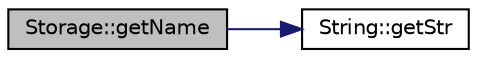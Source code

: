 digraph "Storage::getName"
{
 // INTERACTIVE_SVG=YES
 // LATEX_PDF_SIZE
  edge [fontname="Helvetica",fontsize="10",labelfontname="Helvetica",labelfontsize="10"];
  node [fontname="Helvetica",fontsize="10",shape=record];
  rankdir="LR";
  Node1 [label="Storage::getName",height=0.2,width=0.4,color="black", fillcolor="grey75", style="filled", fontcolor="black",tooltip="Gets Name."];
  Node1 -> Node2 [color="midnightblue",fontsize="10",style="solid"];
  Node2 [label="String::getStr",height=0.2,width=0.4,color="black", fillcolor="white", style="filled",URL="$class_string.html#a9bd764caa857cd20c6d9c720f737982b",tooltip="Return the content of the String."];
}
